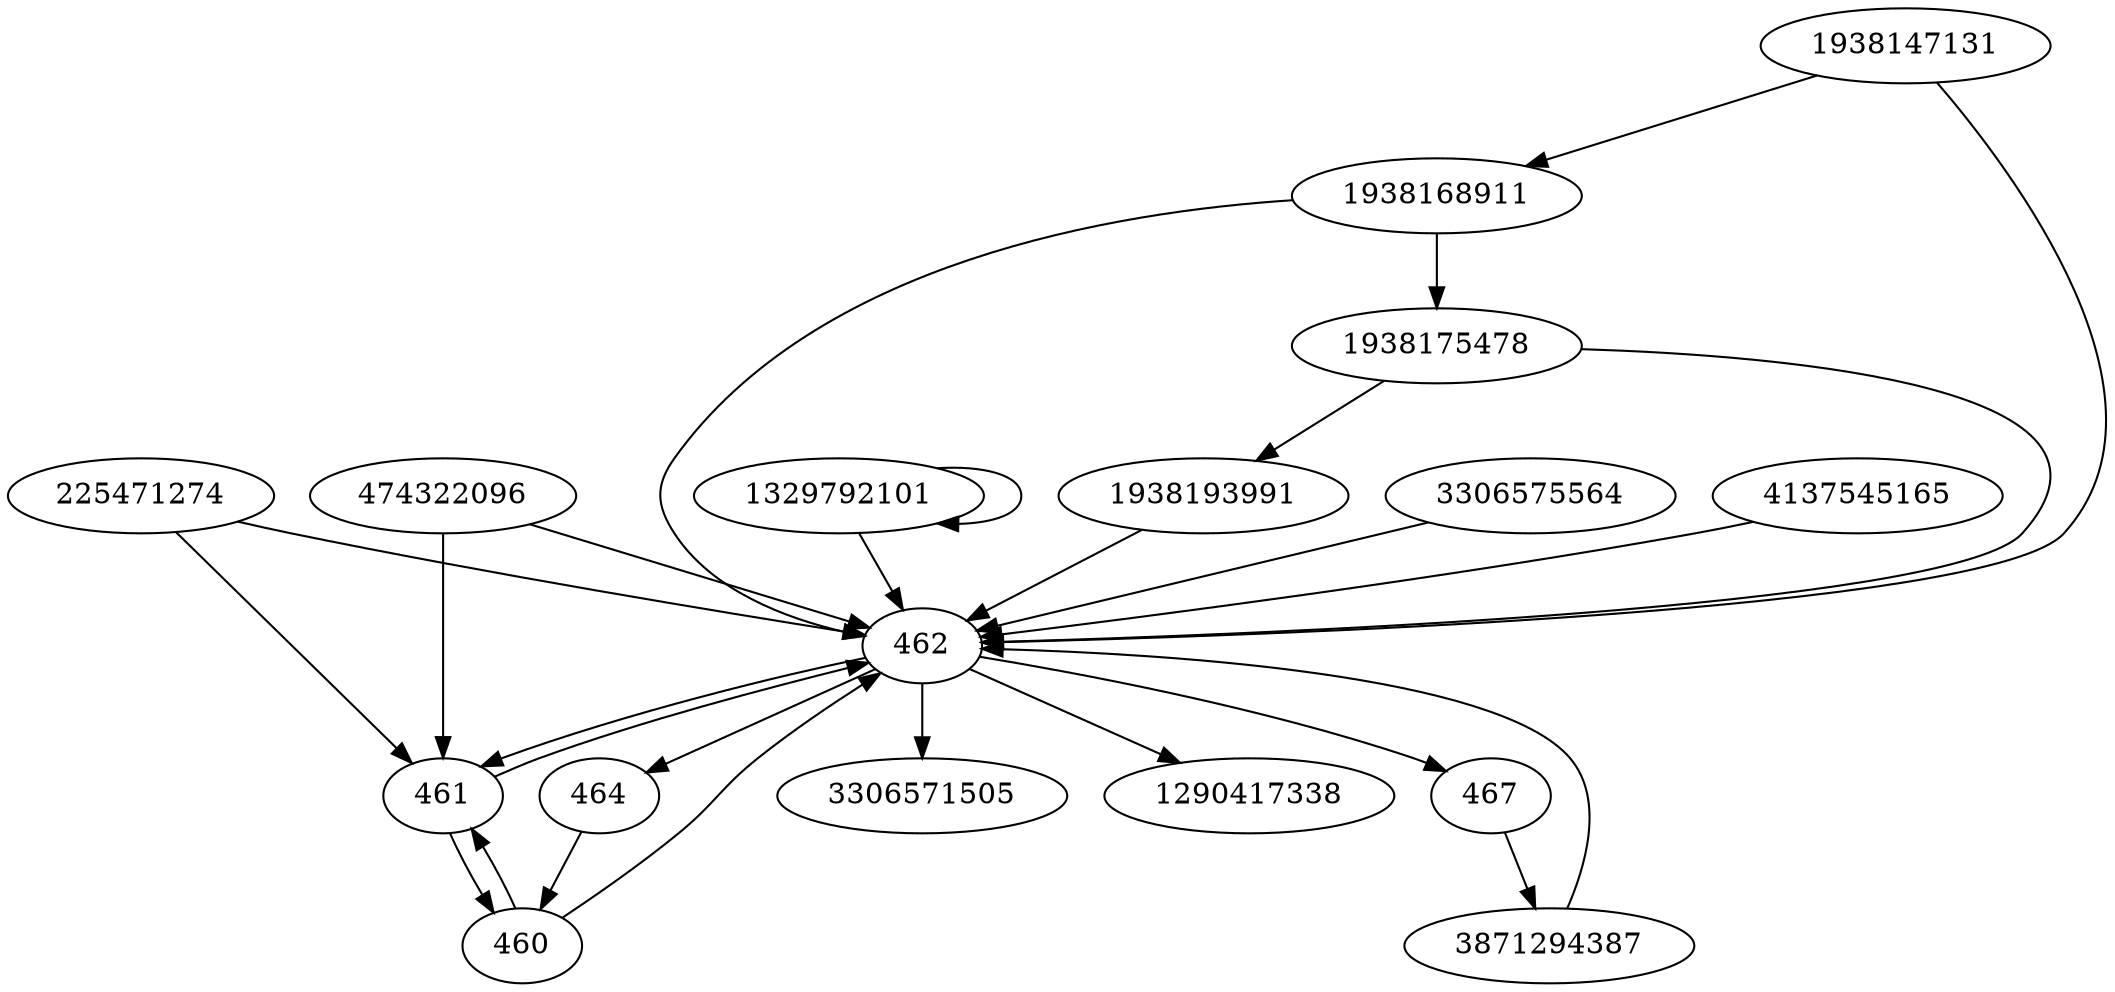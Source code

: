 digraph  {
1329792101;
1938193991;
225471274;
3306575564;
461;
4137545165;
1938168911;
474322096;
460;
3306571505;
3871294387;
467;
464;
1938175478;
462;
1290417338;
1938147131;
1329792101 -> 462;
1329792101 -> 1329792101;
1938193991 -> 462;
225471274 -> 462;
225471274 -> 461;
3306575564 -> 462;
461 -> 462;
461 -> 460;
4137545165 -> 462;
1938168911 -> 462;
1938168911 -> 1938175478;
474322096 -> 461;
474322096 -> 462;
460 -> 462;
460 -> 461;
3871294387 -> 462;
467 -> 3871294387;
464 -> 460;
1938175478 -> 462;
1938175478 -> 1938193991;
462 -> 467;
462 -> 3306571505;
462 -> 461;
462 -> 1290417338;
462 -> 464;
1938147131 -> 462;
1938147131 -> 1938168911;
}

